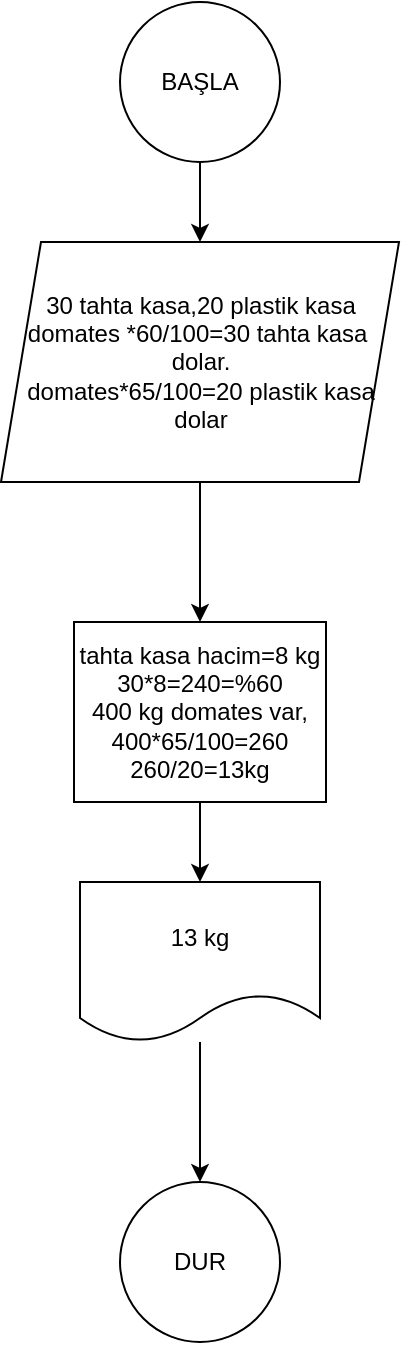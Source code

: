 <mxfile version="15.0.3" type="device"><diagram id="tUDg_RhkmcVh5skLP41z" name="Page-1"><mxGraphModel dx="1248" dy="677" grid="1" gridSize="10" guides="1" tooltips="1" connect="1" arrows="1" fold="1" page="1" pageScale="1" pageWidth="827" pageHeight="1169" math="0" shadow="0"><root><mxCell id="0"/><mxCell id="1" parent="0"/><mxCell id="1BU60DJqIwGw2uhSO_gV-1" value="DUR" style="ellipse;whiteSpace=wrap;html=1;aspect=fixed;" vertex="1" parent="1"><mxGeometry x="374" y="640" width="80" height="80" as="geometry"/></mxCell><mxCell id="1BU60DJqIwGw2uhSO_gV-4" value="" style="edgeStyle=orthogonalEdgeStyle;rounded=0;orthogonalLoop=1;jettySize=auto;html=1;" edge="1" parent="1" source="1BU60DJqIwGw2uhSO_gV-2" target="1BU60DJqIwGw2uhSO_gV-3"><mxGeometry relative="1" as="geometry"/></mxCell><mxCell id="1BU60DJqIwGw2uhSO_gV-2" value="BAŞLA" style="ellipse;whiteSpace=wrap;html=1;aspect=fixed;" vertex="1" parent="1"><mxGeometry x="374" y="50" width="80" height="80" as="geometry"/></mxCell><mxCell id="1BU60DJqIwGw2uhSO_gV-6" value="" style="edgeStyle=orthogonalEdgeStyle;rounded=0;orthogonalLoop=1;jettySize=auto;html=1;" edge="1" parent="1" source="1BU60DJqIwGw2uhSO_gV-3" target="1BU60DJqIwGw2uhSO_gV-5"><mxGeometry relative="1" as="geometry"/></mxCell><mxCell id="1BU60DJqIwGw2uhSO_gV-3" value="30 tahta kasa,20 plastik kasa&lt;br&gt;domates *60/100=30 tahta kasa&amp;nbsp;&lt;br&gt;dolar.&lt;br&gt;domates*65/100=20 plastik kasa dolar" style="shape=parallelogram;perimeter=parallelogramPerimeter;whiteSpace=wrap;html=1;fixedSize=1;" vertex="1" parent="1"><mxGeometry x="314.5" y="170" width="199" height="120" as="geometry"/></mxCell><mxCell id="1BU60DJqIwGw2uhSO_gV-8" value="" style="edgeStyle=orthogonalEdgeStyle;rounded=0;orthogonalLoop=1;jettySize=auto;html=1;" edge="1" parent="1" source="1BU60DJqIwGw2uhSO_gV-5" target="1BU60DJqIwGw2uhSO_gV-7"><mxGeometry relative="1" as="geometry"/></mxCell><mxCell id="1BU60DJqIwGw2uhSO_gV-5" value="tahta kasa hacim=8 kg&lt;br&gt;30*8=240=%60&lt;br&gt;400 kg domates var,&lt;br&gt;400*65/100=260&lt;br&gt;260/20=13kg" style="rounded=0;whiteSpace=wrap;html=1;" vertex="1" parent="1"><mxGeometry x="351" y="360" width="126" height="90" as="geometry"/></mxCell><mxCell id="1BU60DJqIwGw2uhSO_gV-9" value="" style="edgeStyle=orthogonalEdgeStyle;rounded=0;orthogonalLoop=1;jettySize=auto;html=1;" edge="1" parent="1" source="1BU60DJqIwGw2uhSO_gV-7" target="1BU60DJqIwGw2uhSO_gV-1"><mxGeometry relative="1" as="geometry"/></mxCell><mxCell id="1BU60DJqIwGw2uhSO_gV-7" value="13 kg" style="shape=document;whiteSpace=wrap;html=1;boundedLbl=1;" vertex="1" parent="1"><mxGeometry x="354" y="490" width="120" height="80" as="geometry"/></mxCell></root></mxGraphModel></diagram></mxfile>